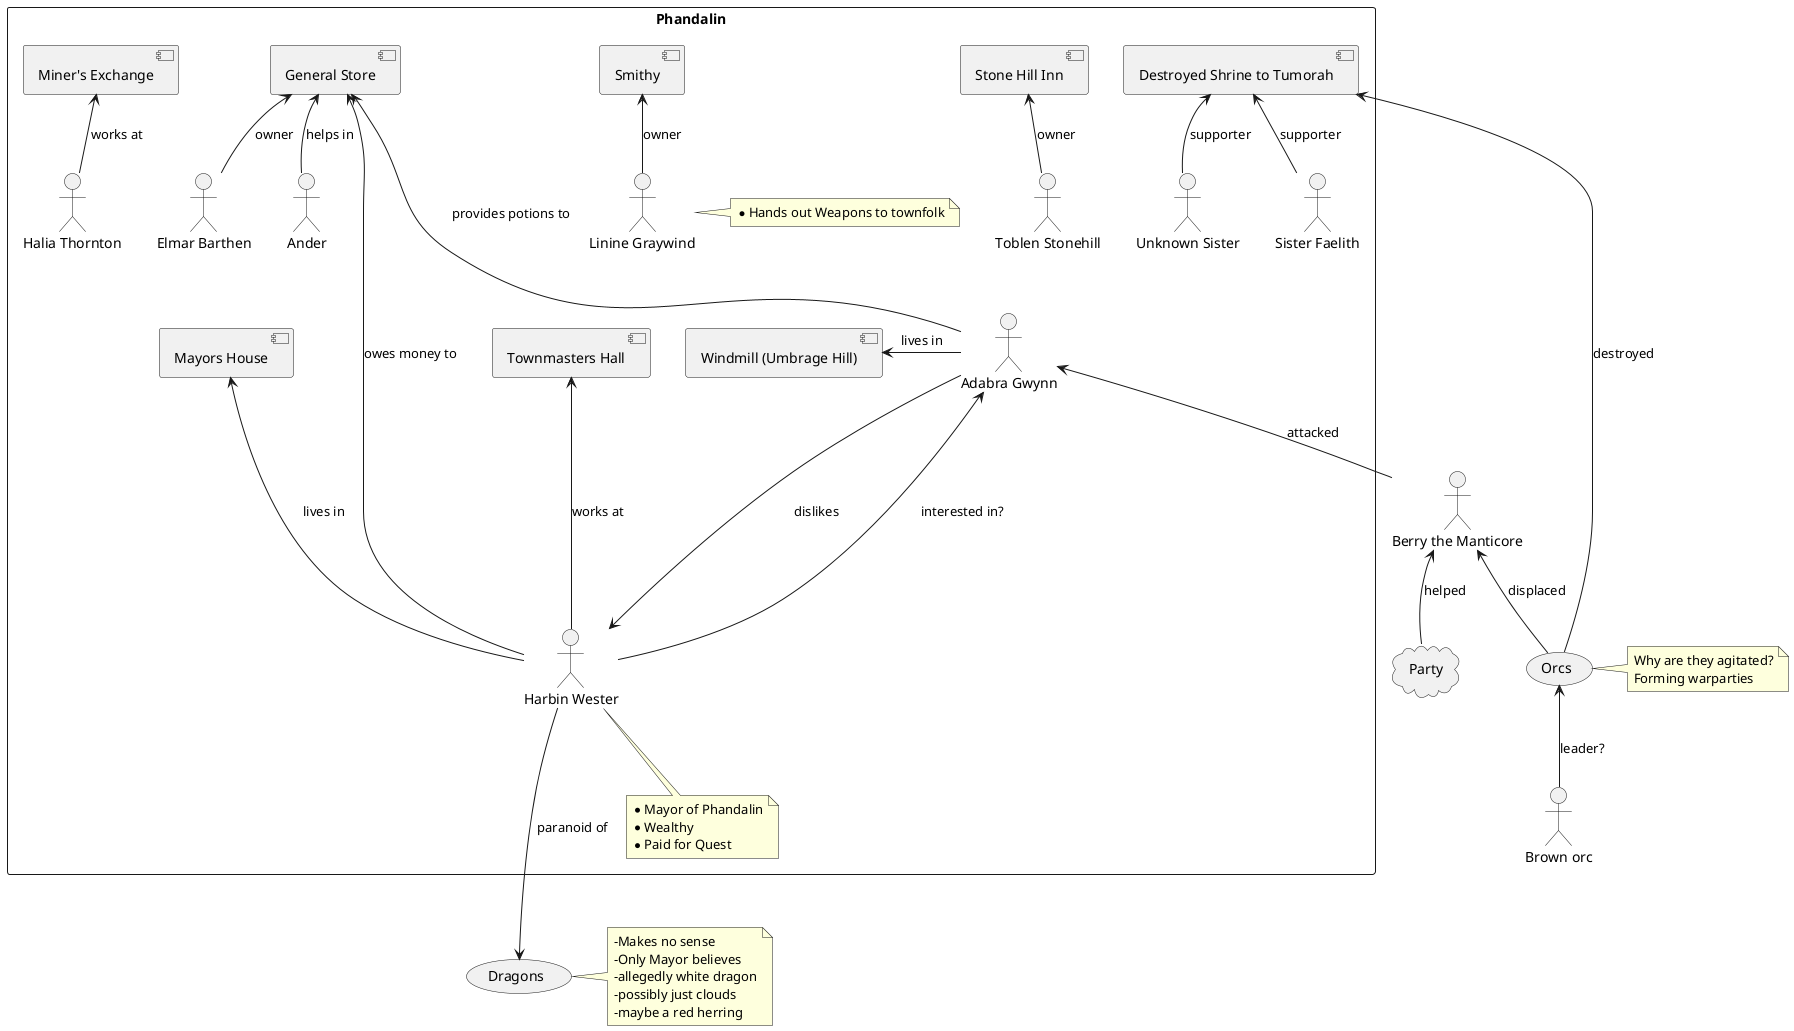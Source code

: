 @startuml Conspiracy Graph

'Actors here:


'actor Hollis
'actor Kendal
'actor Nibarlan
'actor Thalimor
'actor Tugul


actor "Berry the Manticore" as manticorBerry
actor "Brown orc" as brownOrc
(Orcs) as orcs
(Dragons) as dragons
cloud "Party" as party
'Location Phandalin

'General Concepts?

rectangle Phandalin {
    ' locations
    [Stone Hill Inn] as stoneHillInn
    [Townmasters Hall] as townHall
    [Smithy]
    [Destroyed Shrine to Tumorah] as shrine
    [General Store] as generalStore
    [Mayors House] as mayorsHouse
    [Miner's Exchange] as minerHall
    [Windmill (Umbrage Hill)] as Windmill

    'People / Actors with notes
    actor "Toblen Stonehill" as innkeep
    actor "Linine Graywind" as Smith
    note right
        * Hands out Weapons to townfolk
    end note
    actor "Sister Faelith" as Sister1
    actor "Unknown Sister" as Sister2
    actor "Elmar Barthen" as generalStoreGuy
    actor "Ander" as generalStoreHelper

    actor "Harbin Wester" as Mayor
    note bottom of Mayor
        * Mayor of Phandalin
        * Wealthy
        * Paid for Quest
    end note

    actor "Adabra Gwynn" as potionSeller
    actor "Halia Thornton" as prospectorReception
}

stoneHillInn <-- innkeep : owner
Smithy <-- Smith : owner
shrine <-- Sister1 : supporter
shrine <-- Sister2 : supporter
generalStore <-- generalStoreGuy : owner
generalStore <-- generalStoreHelper : helps in
mayorsHouse <--- Mayor : lives in
minerHall <-- prospectorReception : works at
Windmill <- potionSeller : lives in
townHall <--- Mayor : works at

shrine <- orcs : destroyed

Mayor  --->  dragons: paranoid of
generalStore <--- Mayor : owes money to
potionSeller <--- Mayor : interested in?
potionSeller ---> Mayor : dislikes

potionSeller <-- manticorBerry : attacked
manticorBerry <-- party : helped

generalStore <--- potionSeller : provides potions to

manticorBerry <-- orcs : displaced

orcs <-- brownOrc : leader?



'Quests
' card qGnomengardeQuest [
'     South west of Phandalin
'     Get weapons to kill Dragons
' ]

' card qDwarvenExcavation
' [
'     South west of Phandalin
'     Warn Dwarves of White Dragon
' ]

'Personal relations





'Location relations

'Personal relations

'Relations here
' stoneHillInn -- innkeep : bar keeper
' Smithy -- Smith : smith
' shrine -- SisterABC
' shrine -- SisterBCD
' generalStore -- generalStoreGuy : owns and operates
' townHall -- Mayor
' mayorsHouse -- Mayor
' manticorBerry <--- Orcs : displaced from the mountains
' Orcs ---> shrine : destroyed
' Mayor --> quest1 : posted
' quest1 - potionSeller
' manticorBerry ---> potionSeller : attacked
' Mayor ---> potionSeller : Wants something from
' dragon <- Mayor : is afraid of?
' minerHall -- prospectorReception


'Notes
note right of dragons
    -Makes no sense
    -Only Mayor believes
    -allegedly white dragon
    -possibly just clouds
    -maybe a red herring
end note

note right of orcs
    Why are they agitated?
    Forming warparties
end note

@enduml
